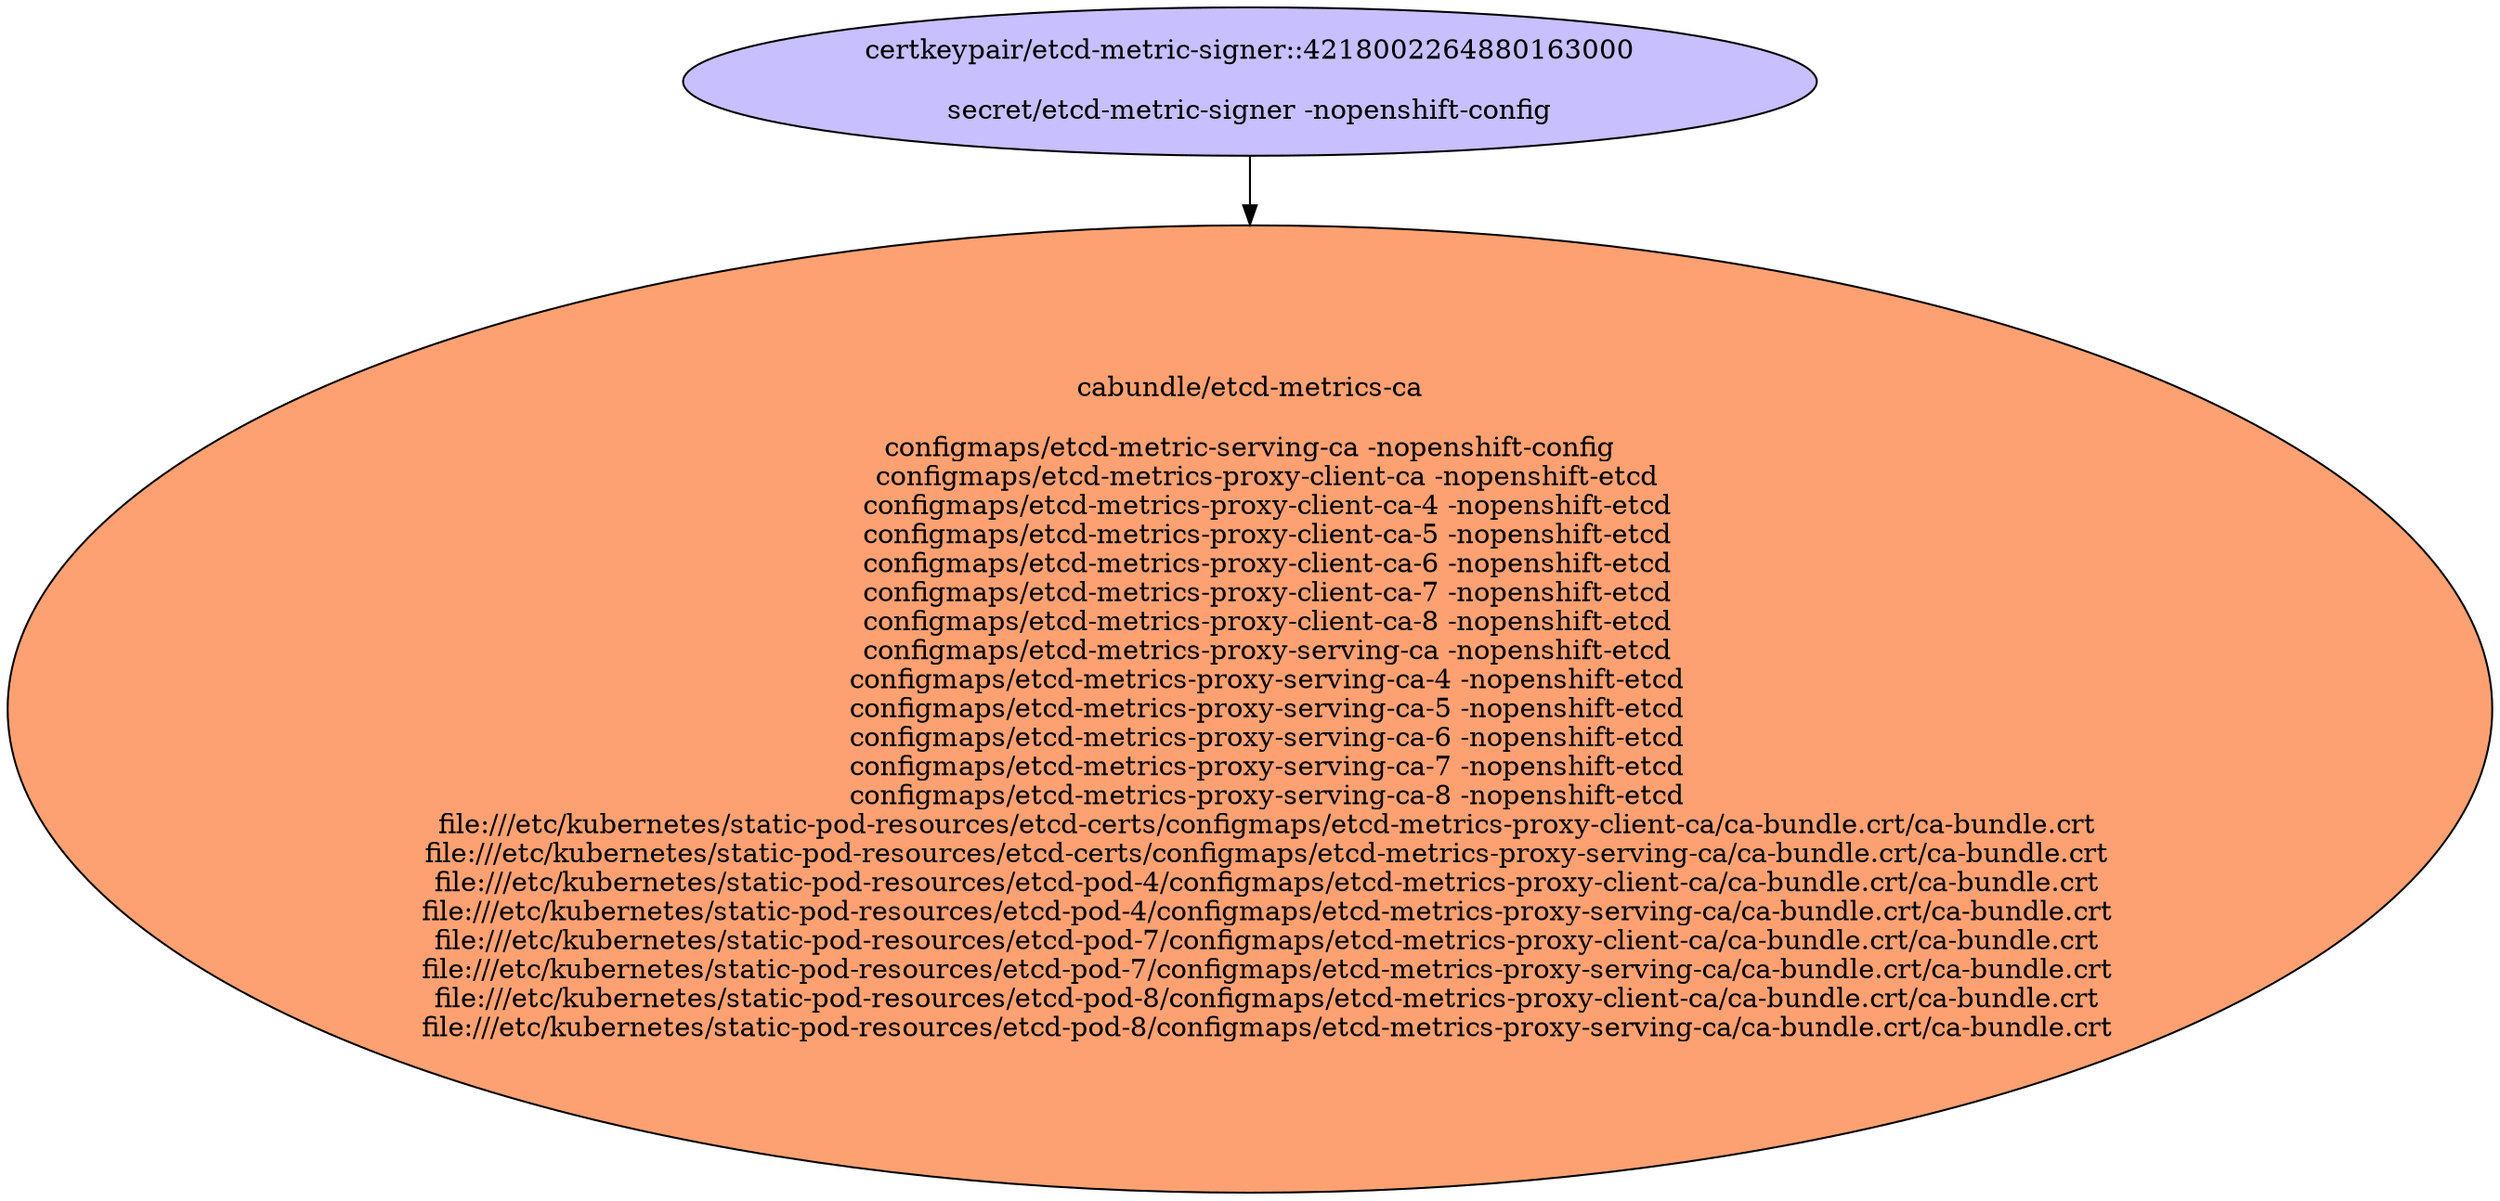 digraph "Local Certificate" {
  // Node definitions.
  0 [
    label="certkeypair/etcd-metric-signer::4218002264880163000\n\nsecret/etcd-metric-signer -nopenshift-config\n"
    style=filled
    fillcolor="#c7bfff"
  ];
  5 [
    label="cabundle/etcd-metrics-ca\n\nconfigmaps/etcd-metric-serving-ca -nopenshift-config\n    configmaps/etcd-metrics-proxy-client-ca -nopenshift-etcd\n    configmaps/etcd-metrics-proxy-client-ca-4 -nopenshift-etcd\n    configmaps/etcd-metrics-proxy-client-ca-5 -nopenshift-etcd\n    configmaps/etcd-metrics-proxy-client-ca-6 -nopenshift-etcd\n    configmaps/etcd-metrics-proxy-client-ca-7 -nopenshift-etcd\n    configmaps/etcd-metrics-proxy-client-ca-8 -nopenshift-etcd\n    configmaps/etcd-metrics-proxy-serving-ca -nopenshift-etcd\n    configmaps/etcd-metrics-proxy-serving-ca-4 -nopenshift-etcd\n    configmaps/etcd-metrics-proxy-serving-ca-5 -nopenshift-etcd\n    configmaps/etcd-metrics-proxy-serving-ca-6 -nopenshift-etcd\n    configmaps/etcd-metrics-proxy-serving-ca-7 -nopenshift-etcd\n    configmaps/etcd-metrics-proxy-serving-ca-8 -nopenshift-etcd\n    file:///etc/kubernetes/static-pod-resources/etcd-certs/configmaps/etcd-metrics-proxy-client-ca/ca-bundle.crt/ca-bundle.crt\n    file:///etc/kubernetes/static-pod-resources/etcd-certs/configmaps/etcd-metrics-proxy-serving-ca/ca-bundle.crt/ca-bundle.crt\n    file:///etc/kubernetes/static-pod-resources/etcd-pod-4/configmaps/etcd-metrics-proxy-client-ca/ca-bundle.crt/ca-bundle.crt\n    file:///etc/kubernetes/static-pod-resources/etcd-pod-4/configmaps/etcd-metrics-proxy-serving-ca/ca-bundle.crt/ca-bundle.crt\n    file:///etc/kubernetes/static-pod-resources/etcd-pod-7/configmaps/etcd-metrics-proxy-client-ca/ca-bundle.crt/ca-bundle.crt\n    file:///etc/kubernetes/static-pod-resources/etcd-pod-7/configmaps/etcd-metrics-proxy-serving-ca/ca-bundle.crt/ca-bundle.crt\n    file:///etc/kubernetes/static-pod-resources/etcd-pod-8/configmaps/etcd-metrics-proxy-client-ca/ca-bundle.crt/ca-bundle.crt\n    file:///etc/kubernetes/static-pod-resources/etcd-pod-8/configmaps/etcd-metrics-proxy-serving-ca/ca-bundle.crt/ca-bundle.crt\n"
    style=filled
    fillcolor="#fda172"
  ];

  // Edge definitions.
  0 -> 5;
}